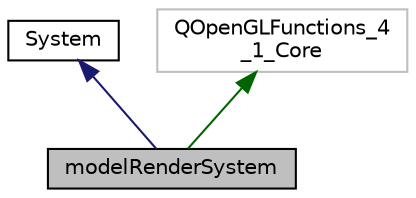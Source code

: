 digraph "modelRenderSystem"
{
  edge [fontname="Helvetica",fontsize="10",labelfontname="Helvetica",labelfontsize="10"];
  node [fontname="Helvetica",fontsize="10",shape=record];
  Node0 [label="modelRenderSystem",height=0.2,width=0.4,color="black", fillcolor="grey75", style="filled", fontcolor="black"];
  Node1 -> Node0 [dir="back",color="midnightblue",fontsize="10",style="solid",fontname="Helvetica"];
  Node1 [label="System",height=0.2,width=0.4,color="black", fillcolor="white", style="filled",URL="$class_system.html"];
  Node2 -> Node0 [dir="back",color="darkgreen",fontsize="10",style="solid",fontname="Helvetica"];
  Node2 [label="QOpenGLFunctions_4\l_1_Core",height=0.2,width=0.4,color="grey75", fillcolor="white", style="filled"];
}
